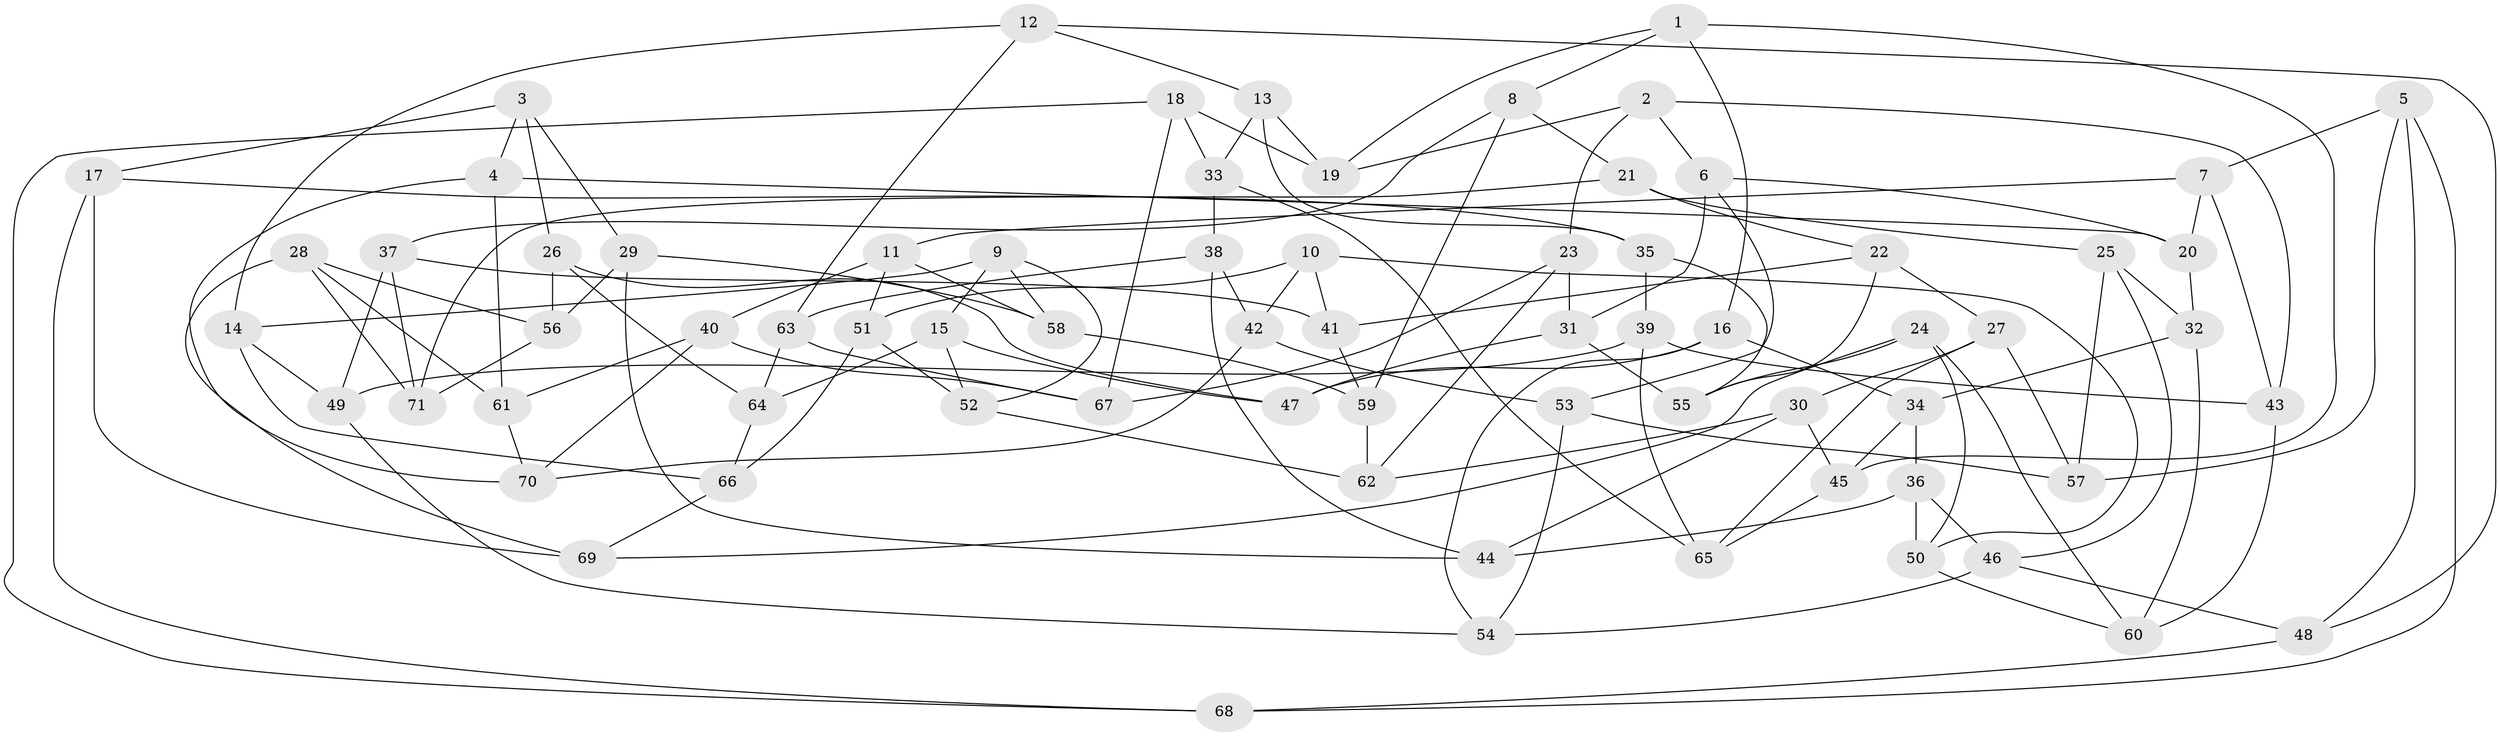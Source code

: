 // Generated by graph-tools (version 1.1) at 2025/02/03/09/25 03:02:55]
// undirected, 71 vertices, 142 edges
graph export_dot {
graph [start="1"]
  node [color=gray90,style=filled];
  1;
  2;
  3;
  4;
  5;
  6;
  7;
  8;
  9;
  10;
  11;
  12;
  13;
  14;
  15;
  16;
  17;
  18;
  19;
  20;
  21;
  22;
  23;
  24;
  25;
  26;
  27;
  28;
  29;
  30;
  31;
  32;
  33;
  34;
  35;
  36;
  37;
  38;
  39;
  40;
  41;
  42;
  43;
  44;
  45;
  46;
  47;
  48;
  49;
  50;
  51;
  52;
  53;
  54;
  55;
  56;
  57;
  58;
  59;
  60;
  61;
  62;
  63;
  64;
  65;
  66;
  67;
  68;
  69;
  70;
  71;
  1 -- 16;
  1 -- 8;
  1 -- 45;
  1 -- 19;
  2 -- 43;
  2 -- 6;
  2 -- 19;
  2 -- 23;
  3 -- 29;
  3 -- 17;
  3 -- 4;
  3 -- 26;
  4 -- 61;
  4 -- 70;
  4 -- 20;
  5 -- 57;
  5 -- 48;
  5 -- 68;
  5 -- 7;
  6 -- 53;
  6 -- 31;
  6 -- 20;
  7 -- 20;
  7 -- 43;
  7 -- 11;
  8 -- 21;
  8 -- 37;
  8 -- 59;
  9 -- 58;
  9 -- 52;
  9 -- 15;
  9 -- 14;
  10 -- 42;
  10 -- 50;
  10 -- 41;
  10 -- 51;
  11 -- 51;
  11 -- 40;
  11 -- 58;
  12 -- 48;
  12 -- 14;
  12 -- 63;
  12 -- 13;
  13 -- 35;
  13 -- 33;
  13 -- 19;
  14 -- 49;
  14 -- 66;
  15 -- 47;
  15 -- 52;
  15 -- 64;
  16 -- 34;
  16 -- 47;
  16 -- 54;
  17 -- 69;
  17 -- 35;
  17 -- 68;
  18 -- 33;
  18 -- 68;
  18 -- 67;
  18 -- 19;
  20 -- 32;
  21 -- 25;
  21 -- 22;
  21 -- 71;
  22 -- 55;
  22 -- 41;
  22 -- 27;
  23 -- 62;
  23 -- 67;
  23 -- 31;
  24 -- 60;
  24 -- 55;
  24 -- 69;
  24 -- 50;
  25 -- 57;
  25 -- 46;
  25 -- 32;
  26 -- 56;
  26 -- 47;
  26 -- 64;
  27 -- 30;
  27 -- 65;
  27 -- 57;
  28 -- 56;
  28 -- 71;
  28 -- 61;
  28 -- 69;
  29 -- 56;
  29 -- 44;
  29 -- 58;
  30 -- 45;
  30 -- 44;
  30 -- 62;
  31 -- 55;
  31 -- 47;
  32 -- 60;
  32 -- 34;
  33 -- 65;
  33 -- 38;
  34 -- 45;
  34 -- 36;
  35 -- 39;
  35 -- 55;
  36 -- 46;
  36 -- 50;
  36 -- 44;
  37 -- 41;
  37 -- 71;
  37 -- 49;
  38 -- 44;
  38 -- 63;
  38 -- 42;
  39 -- 49;
  39 -- 65;
  39 -- 43;
  40 -- 61;
  40 -- 67;
  40 -- 70;
  41 -- 59;
  42 -- 70;
  42 -- 53;
  43 -- 60;
  45 -- 65;
  46 -- 54;
  46 -- 48;
  48 -- 68;
  49 -- 54;
  50 -- 60;
  51 -- 52;
  51 -- 66;
  52 -- 62;
  53 -- 57;
  53 -- 54;
  56 -- 71;
  58 -- 59;
  59 -- 62;
  61 -- 70;
  63 -- 64;
  63 -- 67;
  64 -- 66;
  66 -- 69;
}
